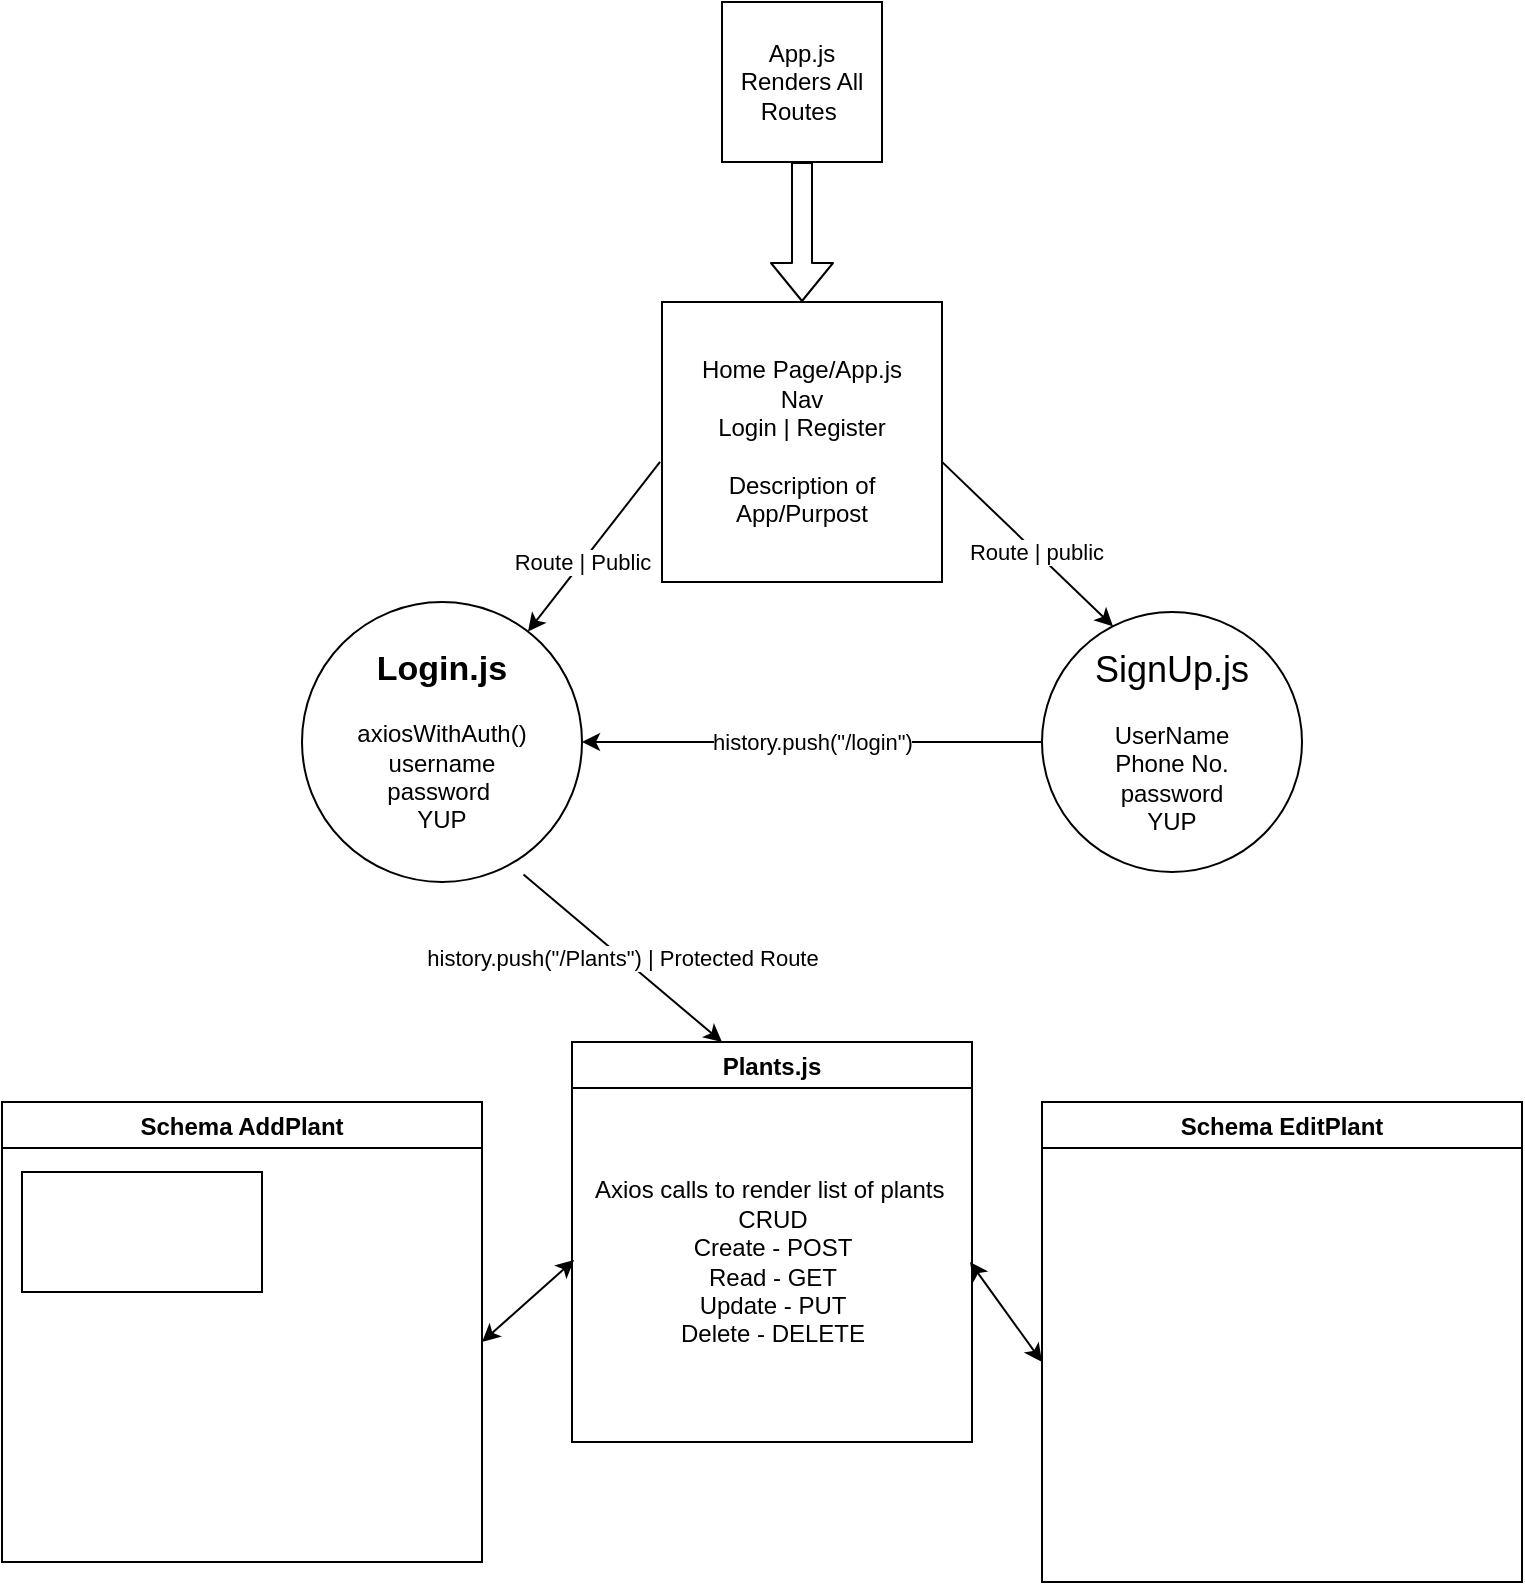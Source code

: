 <mxfile>
    <diagram id="BP-bice16HXopispx_VL" name="Page-1">
        <mxGraphModel dx="887" dy="645" grid="1" gridSize="10" guides="1" tooltips="1" connect="1" arrows="1" fold="1" page="1" pageScale="1" pageWidth="850" pageHeight="1100" math="0" shadow="0">
            <root>
                <mxCell id="0"/>
                <mxCell id="1" parent="0"/>
                <mxCell id="2" value="Home Page/App.js&lt;br&gt;Nav&lt;br&gt;Login | Register&lt;br&gt;&lt;br&gt;Description of App/Purpost" style="whiteSpace=wrap;html=1;aspect=fixed;" parent="1" vertex="1">
                    <mxGeometry x="370" y="200" width="140" height="140" as="geometry"/>
                </mxCell>
                <mxCell id="3" value="&lt;font style=&quot;font-size: 18px&quot;&gt;SignUp.js&lt;/font&gt;&lt;br&gt;&lt;br&gt;UserName&lt;br&gt;Phone No.&lt;br&gt;password&lt;br&gt;YUP" style="ellipse;whiteSpace=wrap;html=1;aspect=fixed;" parent="1" vertex="1">
                    <mxGeometry x="560" y="355" width="130" height="130" as="geometry"/>
                </mxCell>
                <mxCell id="4" value="&lt;b&gt;&lt;font style=&quot;font-size: 17px&quot;&gt;Login.js&lt;/font&gt;&lt;/b&gt;&lt;br&gt;&lt;br&gt;axiosWithAuth()&lt;br&gt;username&lt;br&gt;password&amp;nbsp;&lt;br&gt;YUP&lt;br&gt;" style="ellipse;whiteSpace=wrap;html=1;aspect=fixed;" parent="1" vertex="1">
                    <mxGeometry x="190" y="350" width="140" height="140" as="geometry"/>
                </mxCell>
                <mxCell id="6" value="Route | Public" style="endArrow=classic;html=1;exitX=-0.007;exitY=0.571;exitDx=0;exitDy=0;exitPerimeter=0;" parent="1" source="2" target="4" edge="1">
                    <mxGeometry x="0.181" width="50" height="50" relative="1" as="geometry">
                        <mxPoint x="360" y="160" as="sourcePoint"/>
                        <mxPoint x="320" y="210" as="targetPoint"/>
                        <Array as="points"/>
                        <mxPoint as="offset"/>
                    </mxGeometry>
                </mxCell>
                <mxCell id="10" value="Route | public" style="endArrow=classic;html=1;entryX=0.273;entryY=0.055;entryDx=0;entryDy=0;entryPerimeter=0;exitX=1;exitY=0.571;exitDx=0;exitDy=0;exitPerimeter=0;" parent="1" source="2" target="3" edge="1">
                    <mxGeometry x="0.092" width="50" height="50" relative="1" as="geometry">
                        <mxPoint x="520" y="150" as="sourcePoint"/>
                        <mxPoint x="330" y="220" as="targetPoint"/>
                        <Array as="points"/>
                        <mxPoint as="offset"/>
                    </mxGeometry>
                </mxCell>
                <mxCell id="13" value="Plants.js" style="swimlane;" parent="1" vertex="1">
                    <mxGeometry x="325" y="570" width="200" height="200" as="geometry"/>
                </mxCell>
                <mxCell id="19" value="Axios calls to render list of plants&amp;nbsp;&lt;br&gt;CRUD&lt;br&gt;Create - POST&lt;br&gt;Read - GET&lt;br&gt;Update - PUT&lt;br&gt;Delete - DELETE" style="text;html=1;align=center;verticalAlign=middle;resizable=0;points=[];autosize=1;strokeColor=none;" vertex="1" parent="13">
                    <mxGeometry x="5" y="65" width="190" height="90" as="geometry"/>
                </mxCell>
                <mxCell id="15" value="history.push(&quot;/Plants&quot;) | Protected Route" style="endArrow=classic;html=1;entryX=0.375;entryY=0;entryDx=0;entryDy=0;entryPerimeter=0;exitX=0.791;exitY=0.973;exitDx=0;exitDy=0;exitPerimeter=0;" parent="1" source="4" target="13" edge="1">
                    <mxGeometry width="50" height="50" relative="1" as="geometry">
                        <mxPoint x="280" y="350" as="sourcePoint"/>
                        <mxPoint x="330" y="300" as="targetPoint"/>
                    </mxGeometry>
                </mxCell>
                <mxCell id="16" value="App.js&lt;br&gt;Renders All Routes&amp;nbsp;" style="whiteSpace=wrap;html=1;aspect=fixed;" vertex="1" parent="1">
                    <mxGeometry x="400" y="50" width="80" height="80" as="geometry"/>
                </mxCell>
                <mxCell id="17" value="" style="shape=flexArrow;endArrow=classic;html=1;entryX=0.5;entryY=0;entryDx=0;entryDy=0;exitX=0.5;exitY=1;exitDx=0;exitDy=0;" edge="1" parent="1" source="16" target="2">
                    <mxGeometry width="50" height="50" relative="1" as="geometry">
                        <mxPoint x="390" y="190" as="sourcePoint"/>
                        <mxPoint x="440" y="140" as="targetPoint"/>
                    </mxGeometry>
                </mxCell>
                <mxCell id="18" value="history.push(&quot;/login&quot;)" style="endArrow=classic;html=1;exitX=0;exitY=0.5;exitDx=0;exitDy=0;entryX=1;entryY=0.5;entryDx=0;entryDy=0;" edge="1" parent="1" source="3" target="4">
                    <mxGeometry width="50" height="50" relative="1" as="geometry">
                        <mxPoint x="340" y="420" as="sourcePoint"/>
                        <mxPoint x="380" y="470" as="targetPoint"/>
                        <Array as="points"/>
                    </mxGeometry>
                </mxCell>
                <mxCell id="22" value="Schema AddPlant" style="swimlane;" vertex="1" parent="1">
                    <mxGeometry x="40" y="600" width="240" height="230" as="geometry"/>
                </mxCell>
                <mxCell id="27" value="" style="rounded=0;whiteSpace=wrap;html=1;" vertex="1" parent="22">
                    <mxGeometry x="10" y="35" width="120" height="60" as="geometry"/>
                </mxCell>
                <mxCell id="23" value="Schema EditPlant" style="swimlane;" vertex="1" parent="1">
                    <mxGeometry x="560" y="600" width="240" height="240" as="geometry"/>
                </mxCell>
                <mxCell id="24" value="" style="endArrow=classic;startArrow=classic;html=1;entryX=-0.021;entryY=0.489;entryDx=0;entryDy=0;entryPerimeter=0;" edge="1" parent="1" target="19">
                    <mxGeometry width="50" height="50" relative="1" as="geometry">
                        <mxPoint x="280" y="720" as="sourcePoint"/>
                        <mxPoint x="320" y="670" as="targetPoint"/>
                        <Array as="points"/>
                    </mxGeometry>
                </mxCell>
                <mxCell id="25" value="" style="endArrow=classic;startArrow=classic;html=1;" edge="1" parent="1">
                    <mxGeometry width="50" height="50" relative="1" as="geometry">
                        <mxPoint x="524" y="680" as="sourcePoint"/>
                        <mxPoint x="560" y="730" as="targetPoint"/>
                    </mxGeometry>
                </mxCell>
            </root>
        </mxGraphModel>
    </diagram>
</mxfile>